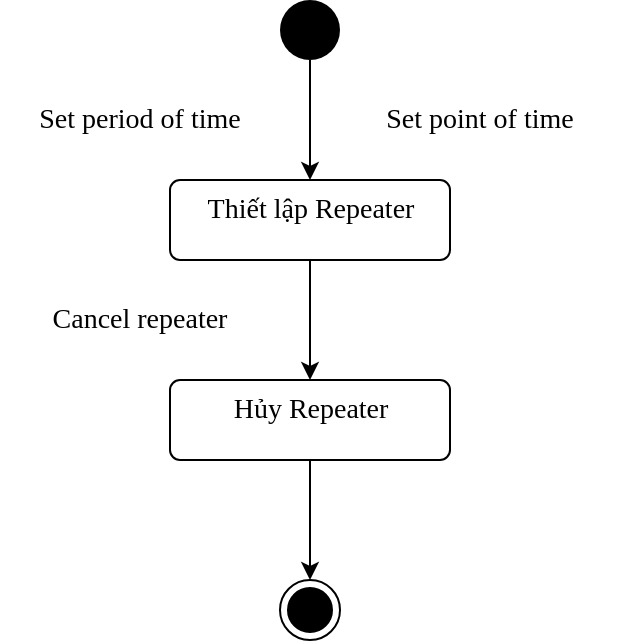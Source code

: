 <mxfile version="13.9.7" type="device"><diagram id="jaPoYFv7e6qm7X59Rcum" name="Page-1"><mxGraphModel dx="868" dy="450" grid="1" gridSize="10" guides="1" tooltips="1" connect="1" arrows="1" fold="1" page="1" pageScale="1" pageWidth="850" pageHeight="1100" math="0" shadow="0"><root><mxCell id="0"/><mxCell id="1" parent="0"/><mxCell id="_dT3RBm_xIguee5vzKPt-5" style="edgeStyle=orthogonalEdgeStyle;rounded=0;orthogonalLoop=1;jettySize=auto;html=1;entryX=0.5;entryY=0;entryDx=0;entryDy=0;fontFamily=Verdana;fontSize=14;" edge="1" parent="1" source="_dT3RBm_xIguee5vzKPt-1" target="_dT3RBm_xIguee5vzKPt-2"><mxGeometry relative="1" as="geometry"/></mxCell><mxCell id="_dT3RBm_xIguee5vzKPt-1" value="" style="ellipse;fillColor=#000000;strokeColor=none;fontFamily=Verdana;fontSize=14;" vertex="1" parent="1"><mxGeometry x="410" y="30" width="30" height="30" as="geometry"/></mxCell><mxCell id="_dT3RBm_xIguee5vzKPt-12" style="edgeStyle=orthogonalEdgeStyle;rounded=0;orthogonalLoop=1;jettySize=auto;html=1;entryX=0.5;entryY=0;entryDx=0;entryDy=0;fontFamily=Verdana;fontSize=14;" edge="1" parent="1" source="_dT3RBm_xIguee5vzKPt-2" target="_dT3RBm_xIguee5vzKPt-3"><mxGeometry relative="1" as="geometry"/></mxCell><mxCell id="_dT3RBm_xIguee5vzKPt-2" value="Thiết lập Repeater" style="html=1;align=center;verticalAlign=top;rounded=1;absoluteArcSize=1;arcSize=10;dashed=0;fontFamily=Verdana;fontSize=14;" vertex="1" parent="1"><mxGeometry x="355" y="120" width="140" height="40" as="geometry"/></mxCell><mxCell id="_dT3RBm_xIguee5vzKPt-7" style="edgeStyle=orthogonalEdgeStyle;rounded=0;orthogonalLoop=1;jettySize=auto;html=1;fontFamily=Verdana;fontSize=14;" edge="1" parent="1" source="_dT3RBm_xIguee5vzKPt-3" target="_dT3RBm_xIguee5vzKPt-4"><mxGeometry relative="1" as="geometry"/></mxCell><mxCell id="_dT3RBm_xIguee5vzKPt-3" value="Hủy Repeater" style="html=1;align=center;verticalAlign=top;rounded=1;absoluteArcSize=1;arcSize=10;dashed=0;fontFamily=Verdana;fontSize=14;" vertex="1" parent="1"><mxGeometry x="355" y="220" width="140" height="40" as="geometry"/></mxCell><mxCell id="_dT3RBm_xIguee5vzKPt-4" value="" style="ellipse;html=1;shape=endState;fillColor=#000000;strokeColor=#000000;fontFamily=Verdana;fontSize=14;" vertex="1" parent="1"><mxGeometry x="410" y="320" width="30" height="30" as="geometry"/></mxCell><mxCell id="_dT3RBm_xIguee5vzKPt-10" value="Set point of time" style="text;html=1;strokeColor=none;fillColor=none;align=center;verticalAlign=middle;whiteSpace=wrap;rounded=0;fontFamily=Verdana;fontSize=14;" vertex="1" parent="1"><mxGeometry x="440" y="80" width="140" height="20" as="geometry"/></mxCell><mxCell id="_dT3RBm_xIguee5vzKPt-11" value="Set period of time" style="text;html=1;strokeColor=none;fillColor=none;align=center;verticalAlign=middle;whiteSpace=wrap;rounded=0;fontFamily=Verdana;fontSize=14;" vertex="1" parent="1"><mxGeometry x="270" y="80" width="140" height="20" as="geometry"/></mxCell><mxCell id="_dT3RBm_xIguee5vzKPt-13" value="Cancel repeater" style="text;html=1;strokeColor=none;fillColor=none;align=center;verticalAlign=middle;whiteSpace=wrap;rounded=0;fontFamily=Verdana;fontSize=14;" vertex="1" parent="1"><mxGeometry x="270" y="180" width="140" height="20" as="geometry"/></mxCell></root></mxGraphModel></diagram></mxfile>